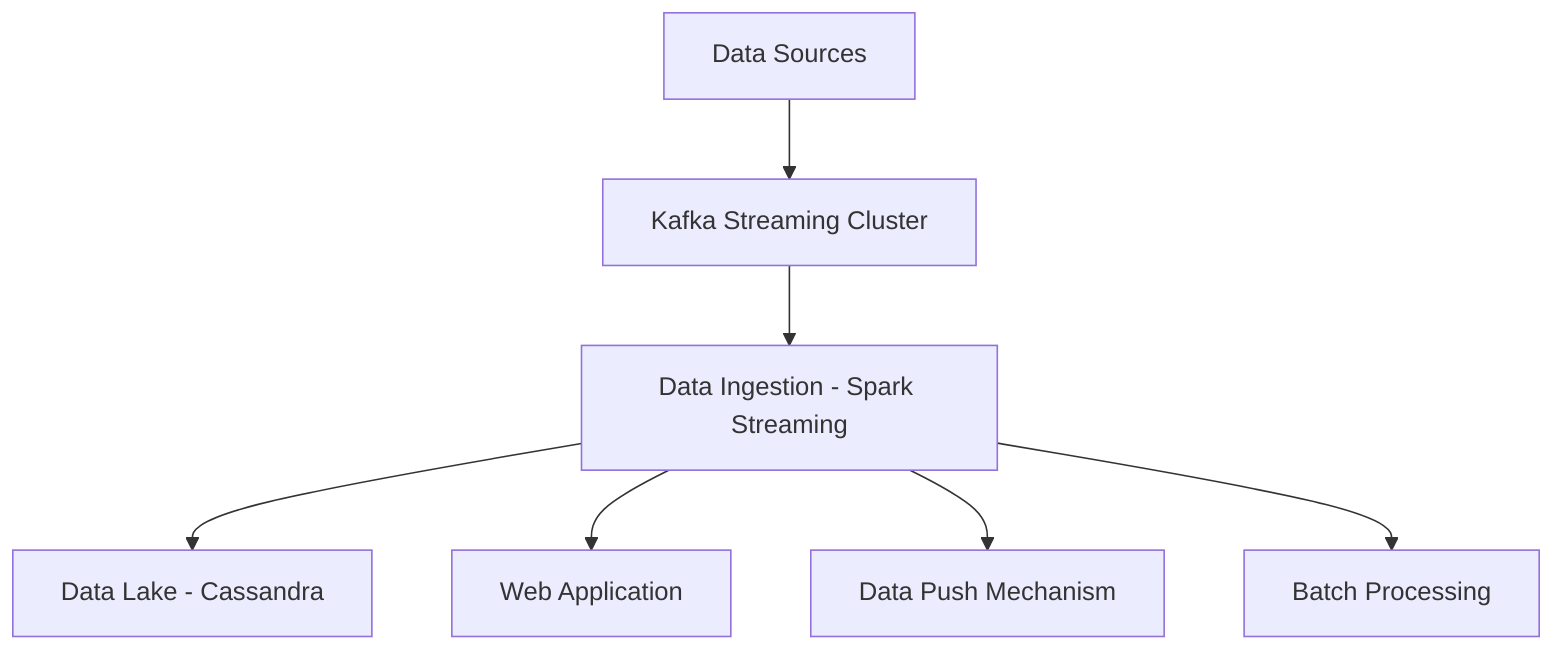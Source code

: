 graph TD
Data_Sources[Data Sources]
Kafka_Cluster[Kafka Streaming Cluster]
Data_Ingestion[Data Ingestion - Spark Streaming]
Data_Lake[Data Lake - Cassandra]
Web_Application[Web Application]
Data_Push_Mechanism[Data Push Mechanism]
Batch_Processing[Batch Processing]

Data_Sources --> Kafka_Cluster
Kafka_Cluster --> Data_Ingestion
Data_Ingestion --> Data_Lake
Data_Ingestion --> Web_Application
Data_Ingestion --> Data_Push_Mechanism
Data_Ingestion --> Batch_Processing